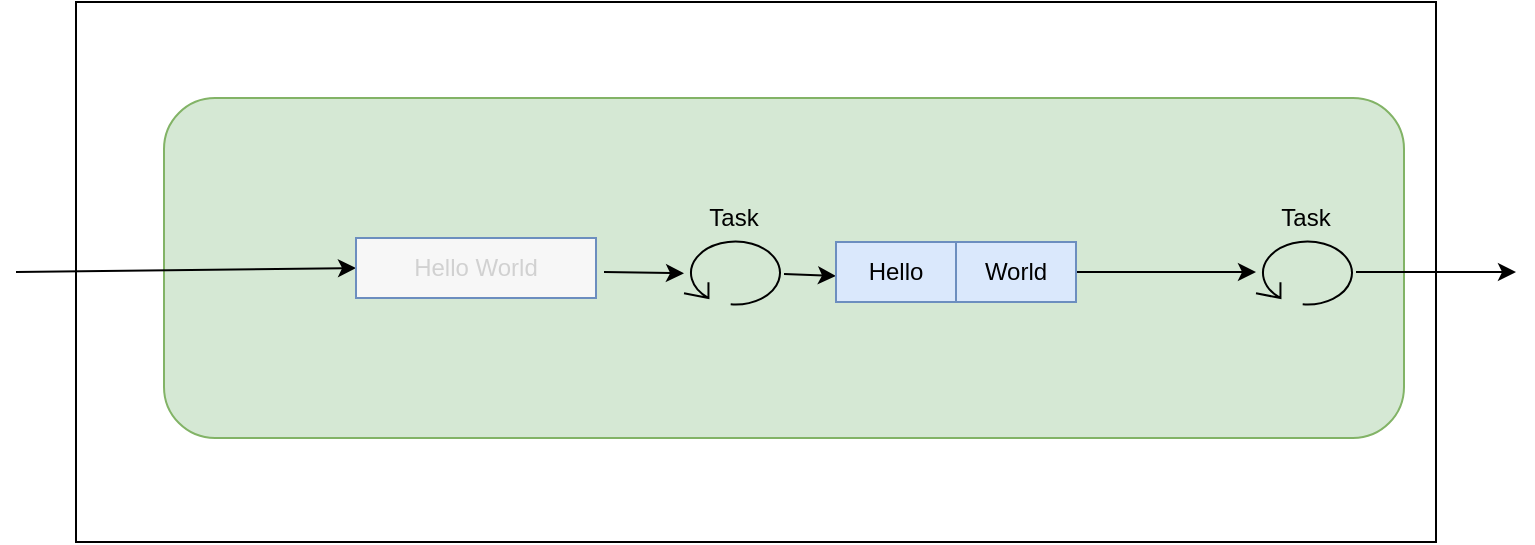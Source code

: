 <mxfile version="14.5.1" type="device"><diagram id="vVIguZHJwbtZA0omnCHm" name="Page-1"><mxGraphModel dx="1089" dy="970" grid="1" gridSize="10" guides="1" tooltips="1" connect="1" arrows="1" fold="1" page="1" pageScale="1" pageWidth="827" pageHeight="1169" math="0" shadow="0"><root><mxCell id="0"/><mxCell id="1" parent="0"/><mxCell id="yMSAp-MDlGKs_edW8oLl-30" value="" style="rounded=0;whiteSpace=wrap;html=1;" vertex="1" parent="1"><mxGeometry x="60" y="200" width="680" height="270" as="geometry"/></mxCell><mxCell id="yMSAp-MDlGKs_edW8oLl-1" value="" style="rounded=1;whiteSpace=wrap;html=1;fillColor=#d5e8d4;strokeColor=#82b366;" vertex="1" parent="1"><mxGeometry x="104" y="248" width="620" height="170" as="geometry"/></mxCell><mxCell id="yMSAp-MDlGKs_edW8oLl-10" value="" style="endArrow=classic;html=1;exitX=1;exitY=0.5;exitDx=0;exitDy=0;" edge="1" parent="1"><mxGeometry width="50" height="50" relative="1" as="geometry"><mxPoint x="324" y="335" as="sourcePoint"/><mxPoint x="364" y="335.667" as="targetPoint"/></mxGeometry></mxCell><mxCell id="yMSAp-MDlGKs_edW8oLl-11" value="" style="shape=mxgraph.bpmn.loop;html=1;outlineConnect=0;" vertex="1" parent="1"><mxGeometry x="364" y="318" width="50" height="34" as="geometry"/></mxCell><mxCell id="yMSAp-MDlGKs_edW8oLl-12" value="Task" style="text;html=1;strokeColor=none;fillColor=none;align=center;verticalAlign=middle;whiteSpace=wrap;rounded=0;" vertex="1" parent="1"><mxGeometry x="369" y="298" width="40" height="20" as="geometry"/></mxCell><mxCell id="yMSAp-MDlGKs_edW8oLl-22" value="" style="shape=mxgraph.bpmn.loop;html=1;outlineConnect=0;" vertex="1" parent="1"><mxGeometry x="650" y="318" width="50" height="34" as="geometry"/></mxCell><mxCell id="yMSAp-MDlGKs_edW8oLl-23" value="Task" style="text;html=1;strokeColor=none;fillColor=none;align=center;verticalAlign=middle;whiteSpace=wrap;rounded=0;" vertex="1" parent="1"><mxGeometry x="655" y="298" width="40" height="20" as="geometry"/></mxCell><mxCell id="yMSAp-MDlGKs_edW8oLl-24" value="" style="endArrow=classic;html=1;" edge="1" parent="1" source="yMSAp-MDlGKs_edW8oLl-11"><mxGeometry width="50" height="50" relative="1" as="geometry"><mxPoint x="390" y="520" as="sourcePoint"/><mxPoint x="440" y="337" as="targetPoint"/></mxGeometry></mxCell><mxCell id="yMSAp-MDlGKs_edW8oLl-25" value="" style="endArrow=classic;html=1;exitX=1;exitY=0.5;exitDx=0;exitDy=0;" edge="1" parent="1" source="yMSAp-MDlGKs_edW8oLl-35" target="yMSAp-MDlGKs_edW8oLl-22"><mxGeometry width="50" height="50" relative="1" as="geometry"><mxPoint x="620" y="337" as="sourcePoint"/><mxPoint x="440" y="470" as="targetPoint"/></mxGeometry></mxCell><mxCell id="yMSAp-MDlGKs_edW8oLl-26" value="" style="endArrow=classic;html=1;" edge="1" parent="1" source="yMSAp-MDlGKs_edW8oLl-22"><mxGeometry width="50" height="50" relative="1" as="geometry"><mxPoint x="390" y="520" as="sourcePoint"/><mxPoint x="780" y="335" as="targetPoint"/></mxGeometry></mxCell><mxCell id="yMSAp-MDlGKs_edW8oLl-27" value="" style="endArrow=classic;html=1;entryX=0;entryY=0.5;entryDx=0;entryDy=0;" edge="1" parent="1" target="yMSAp-MDlGKs_edW8oLl-31"><mxGeometry width="50" height="50" relative="1" as="geometry"><mxPoint x="30" y="335" as="sourcePoint"/><mxPoint x="144" y="335" as="targetPoint"/></mxGeometry></mxCell><mxCell id="yMSAp-MDlGKs_edW8oLl-31" value="&lt;font color=&quot;#d1d1d1&quot;&gt;Hello World&lt;/font&gt;" style="rounded=0;whiteSpace=wrap;html=1;strokeColor=#6c8ebf;fillColor=#F7F7F7;" vertex="1" parent="1"><mxGeometry x="200" y="318" width="120" height="30" as="geometry"/></mxCell><mxCell id="yMSAp-MDlGKs_edW8oLl-34" value="Hello" style="rounded=0;whiteSpace=wrap;html=1;fillColor=#dae8fc;strokeColor=#6c8ebf;" vertex="1" parent="1"><mxGeometry x="440" y="320" width="60" height="30" as="geometry"/></mxCell><mxCell id="yMSAp-MDlGKs_edW8oLl-35" value="World" style="rounded=0;whiteSpace=wrap;html=1;fillColor=#dae8fc;strokeColor=#6c8ebf;" vertex="1" parent="1"><mxGeometry x="500" y="320" width="60" height="30" as="geometry"/></mxCell></root></mxGraphModel></diagram></mxfile>